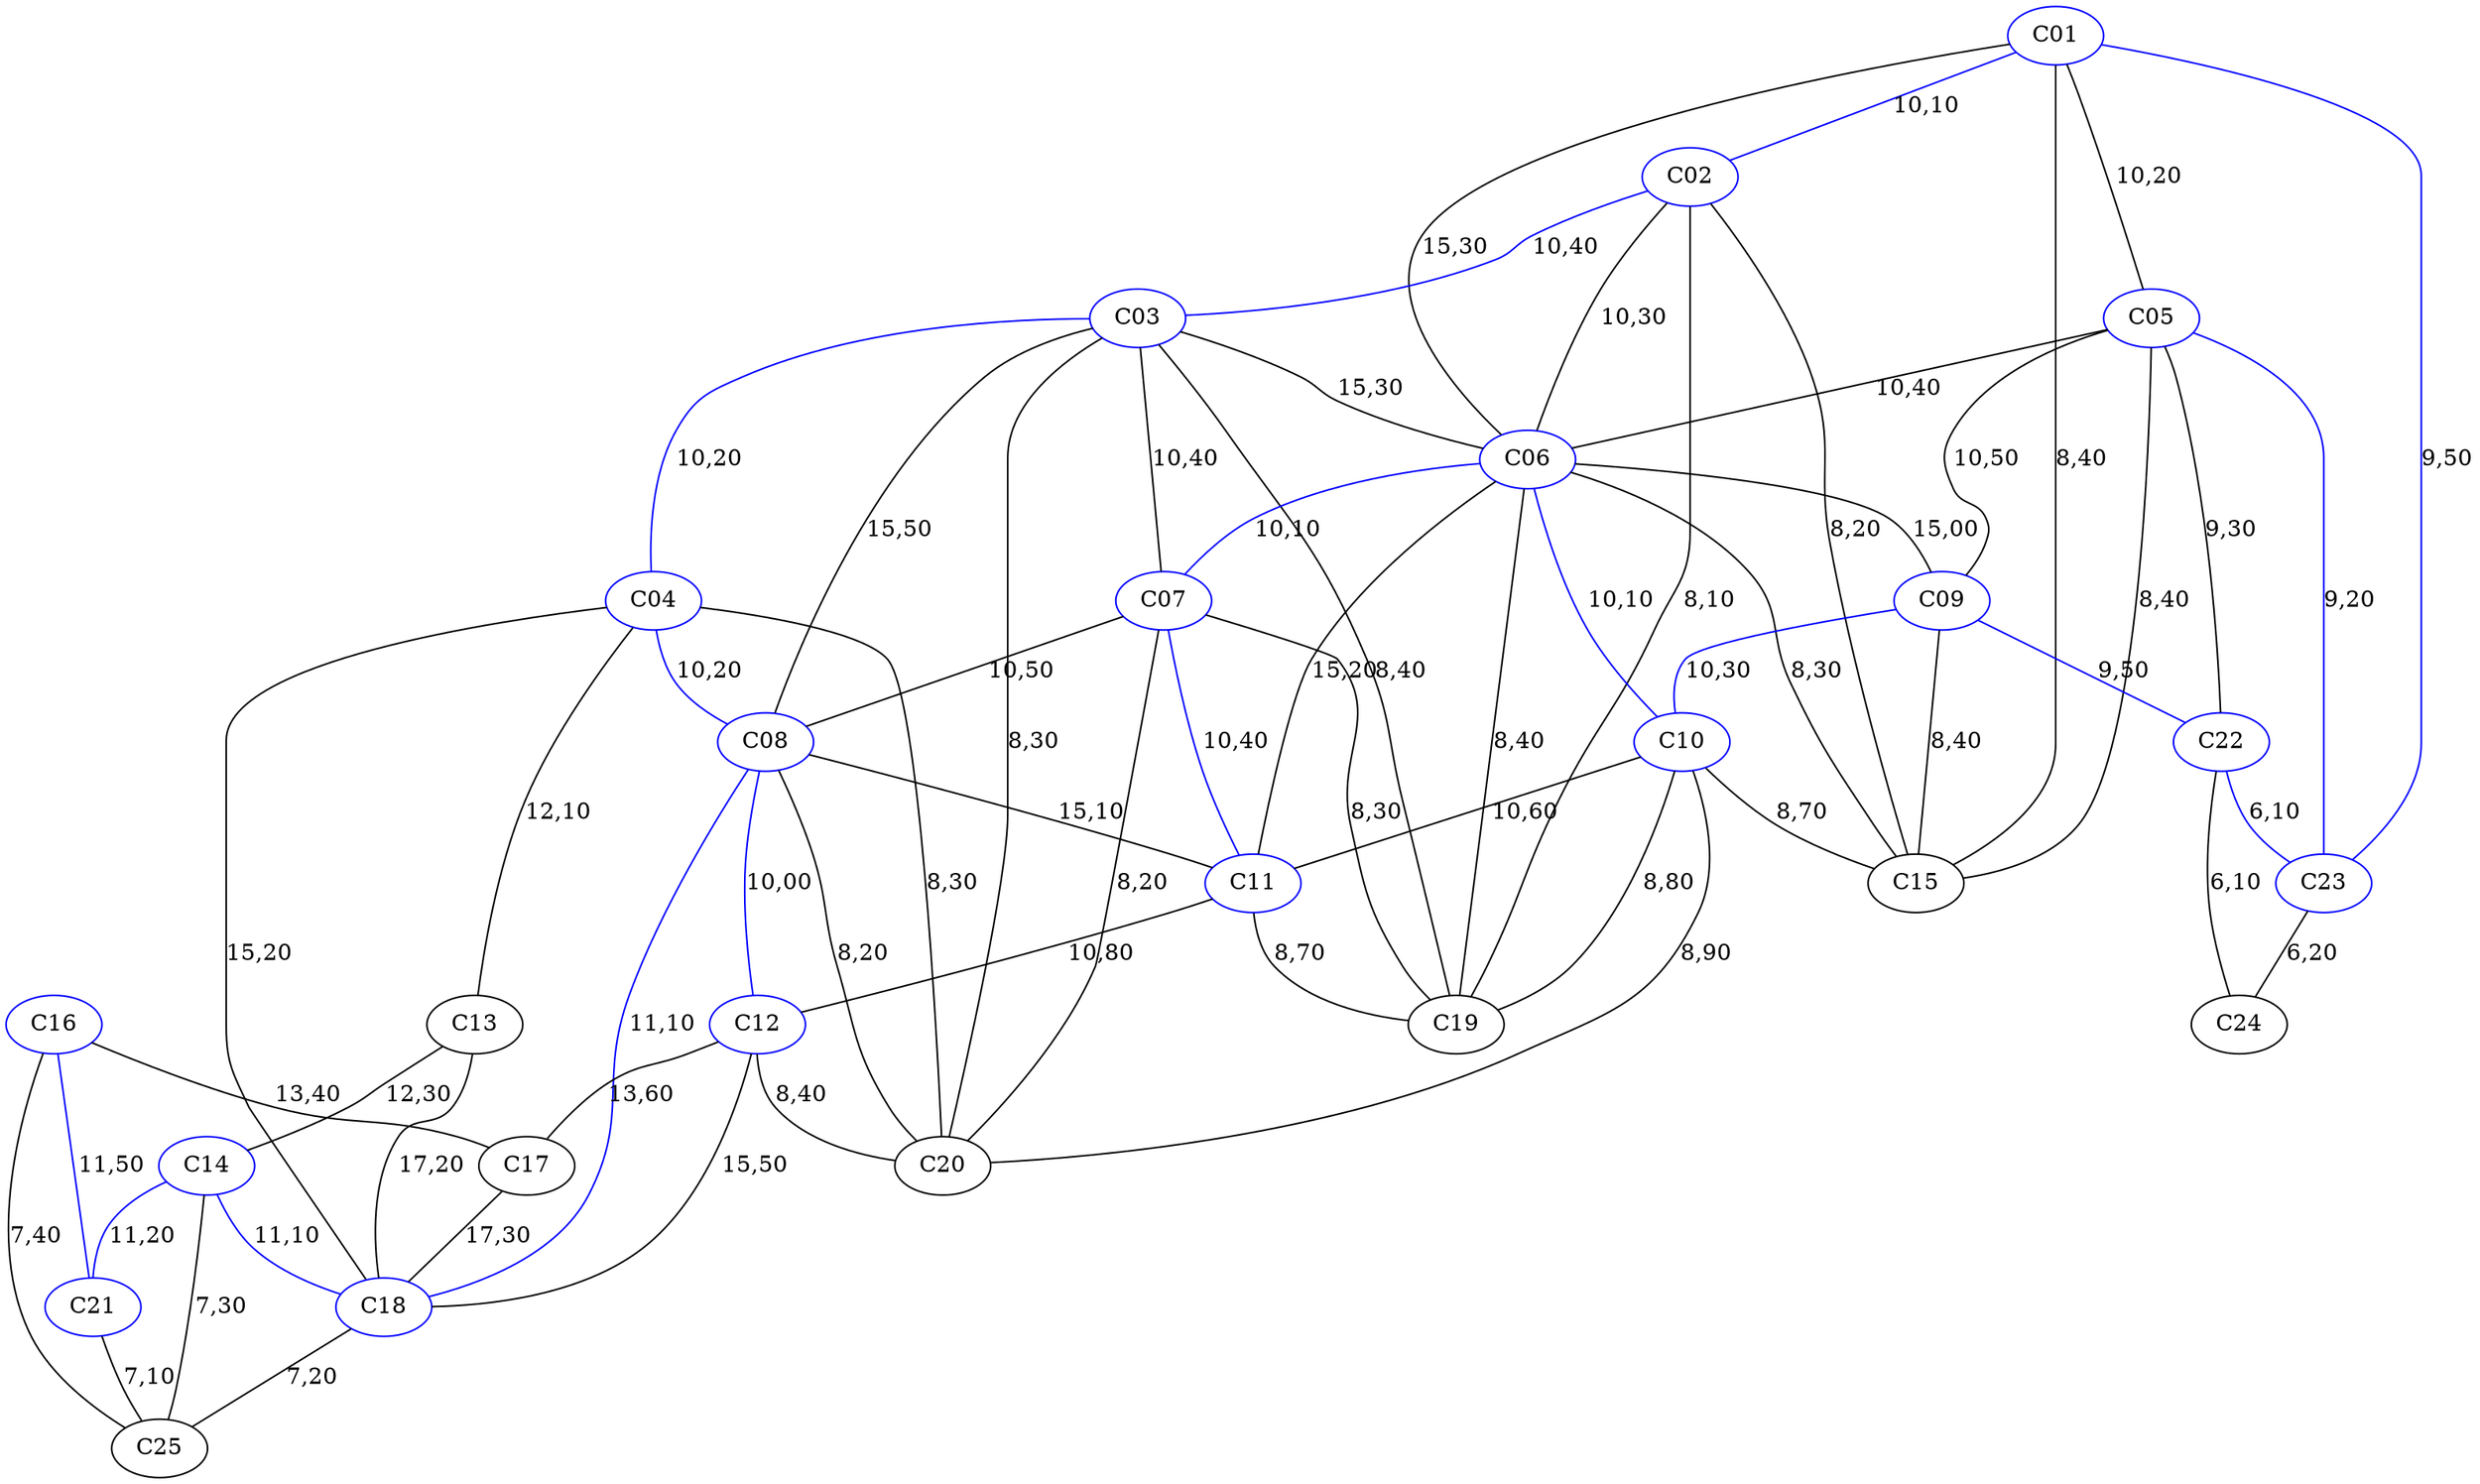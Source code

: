 strict graph G {
  1 [ label="C01" color="blue" ];
  2 [ label="C02" color="blue" ];
  3 [ label="C03" color="blue" ];
  4 [ label="C04" color="blue" ];
  5 [ label="C05" color="blue" ];
  6 [ label="C06" color="blue" ];
  7 [ label="C07" color="blue" ];
  8 [ label="C08" color="blue" ];
  9 [ label="C09" color="blue" ];
  10 [ label="C10" color="blue" ];
  11 [ label="C11" color="blue" ];
  12 [ label="C12" color="blue" ];
  13 [ label="C13" ];
  14 [ label="C14" color="blue" ];
  15 [ label="C15" ];
  16 [ label="C16" color="blue" ];
  17 [ label="C17" ];
  18 [ label="C18" color="blue" ];
  19 [ label="C19" ];
  20 [ label="C20" ];
  21 [ label="C21" color="blue" ];
  22 [ label="C22" color="blue" ];
  23 [ label="C23" color="blue" ];
  24 [ label="C24" ];
  25 [ label="C25" ];
  1 -- 2 [ label="10,10" color="blue" ];
  1 -- 5 [ label="10,20" ];
  1 -- 6 [ label="15,30" ];
  1 -- 15 [ label="8,40" ];
  1 -- 23 [ label="9,50" color="blue" ];
  2 -- 3 [ label="10,40" color="blue" ];
  2 -- 6 [ label="10,30" ];
  2 -- 15 [ label="8,20" ];
  2 -- 19 [ label="8,10" ];
  3 -- 4 [ label="10,20" color="blue" ];
  3 -- 6 [ label="15,30" ];
  3 -- 7 [ label="10,40" ];
  3 -- 8 [ label="15,50" ];
  3 -- 19 [ label="8,40" ];
  3 -- 20 [ label="8,30" ];
  4 -- 8 [ label="10,20" color="blue" ];
  4 -- 13 [ label="12,10" ];
  4 -- 18 [ label="15,20" ];
  4 -- 20 [ label="8,30" ];
  5 -- 6 [ label="10,40" ];
  5 -- 9 [ label="10,50" ];
  5 -- 15 [ label="8,40" ];
  5 -- 22 [ label="9,30" ];
  5 -- 23 [ label="9,20" color="blue" ];
  6 -- 7 [ label="10,10" color="blue" ];
  6 -- 9 [ label="15,00" ];
  6 -- 10 [ label="10,10" color="blue" ];
  6 -- 11 [ label="15,20" ];
  6 -- 15 [ label="8,30" ];
  6 -- 19 [ label="8,40" ];
  7 -- 8 [ label="10,50" ];
  7 -- 11 [ label="10,40" color="blue" ];
  7 -- 19 [ label="8,30" ];
  7 -- 20 [ label="8,20" ];
  8 -- 11 [ label="15,10" ];
  8 -- 12 [ label="10,00" color="blue" ];
  8 -- 18 [ label="11,10" color="blue" ];
  8 -- 20 [ label="8,20" ];
  9 -- 10 [ label="10,30" color="blue" ];
  9 -- 15 [ label="8,40" ];
  9 -- 22 [ label="9,50" color="blue" ];
  10 -- 11 [ label="10,60" ];
  10 -- 15 [ label="8,70" ];
  10 -- 19 [ label="8,80" ];
  10 -- 20 [ label="8,90" ];
  11 -- 12 [ label="10,80" ];
  11 -- 19 [ label="8,70" ];
  12 -- 17 [ label="13,60" ];
  12 -- 18 [ label="15,50" ];
  12 -- 20 [ label="8,40" ];
  13 -- 14 [ label="12,30" ];
  13 -- 18 [ label="17,20" ];
  14 -- 18 [ label="11,10" color="blue" ];
  14 -- 21 [ label="11,20" color="blue" ];
  14 -- 25 [ label="7,30" ];
  16 -- 17 [ label="13,40" ];
  16 -- 21 [ label="11,50" color="blue" ];
  16 -- 25 [ label="7,40" ];
  17 -- 18 [ label="17,30" ];
  18 -- 25 [ label="7,20" ];
  21 -- 25 [ label="7,10" ];
  22 -- 23 [ label="6,10" color="blue" ];
  22 -- 24 [ label="6,10" ];
  23 -- 24 [ label="6,20" ];
}
